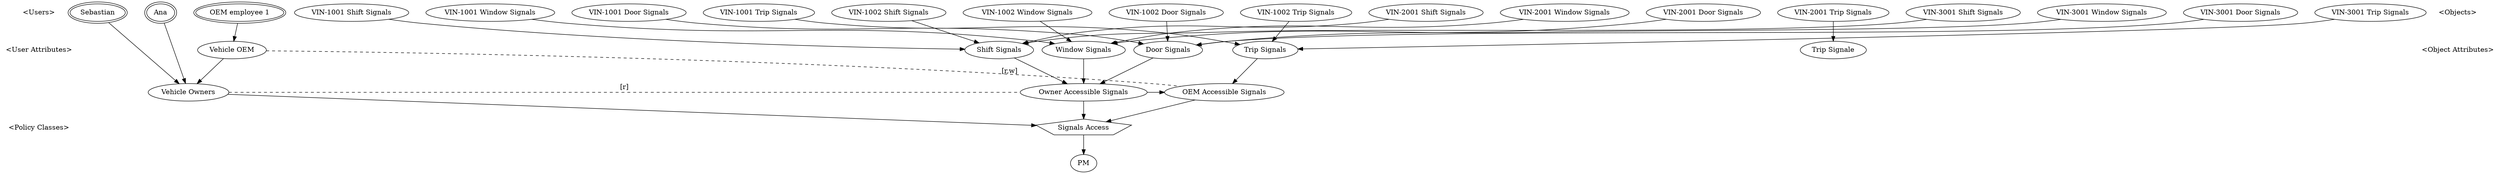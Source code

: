 strict digraph "Signals Access Policy" {
  node [shape=none]
  APC [label="",width=0,height=0];
  "<Users>"->"<User Attributes>" [arrowhead=none,style=invis];
  "<User Attributes>"->APC [arrowhead=none,style=invis];
  APC->"<Policy Classes>" [arrowhead=none,style=invis];
  node [shape=ellipse]
  Sebastian [peripheries=2];  Ana [peripheries=2];  "OEM employee 1" [peripheries=2];
  "VIN-1001 Shift Signals";  "VIN-1001 Window Signals";  "VIN-1001 Door Signals";  "VIN-1001 Trip Signals";  "VIN-1002 Shift Signals";  "VIN-1002 Window Signals";  "VIN-1002 Door Signals";  "VIN-1002 Trip Signals";  "VIN-2001 Shift Signals";  "VIN-2001 Window Signals";  "VIN-2001 Door Signals";  "VIN-2001 Trip Signals";  "VIN-3001 Shift Signals";  "VIN-3001 Window Signals";  "VIN-3001 Door Signals";  "VIN-3001 Trip Signals";
  Sebastian -> "Vehicle Owners";
  Ana -> "Vehicle Owners";
  "OEM employee 1" -> "Vehicle OEM";
  "VIN-1001 Shift Signals" -> "Shift Signals";
  "VIN-1001 Window Signals" -> "Window Signals";
  "VIN-1001 Door Signals" -> "Door Signals";
  "VIN-1001 Trip Signals" -> "Trip Signals";
  "VIN-1002 Shift Signals" -> "Shift Signals";
  "VIN-1002 Window Signals" -> "Window Signals";
  "VIN-1002 Door Signals" -> "Door Signals";
  "VIN-1002 Trip Signals" -> "Trip Signals";
  "VIN-2001 Shift Signals" -> "Shift Signals";
  "VIN-2001 Window Signals" -> "Window Signals";
  "VIN-2001 Door Signals" -> "Door Signals";
  "VIN-2001 Trip Signals" -> "Trip Signale";
  "VIN-3001 Shift Signals" -> "Shift Signals";
  "VIN-3001 Window Signals" -> "Window Signals";
  "VIN-3001 Door Signals" -> "Door Signals";
  "VIN-3001 Trip Signals" -> "Trip Signals";
  "Vehicle OEM" -> "Vehicle Owners";
  "Trip Signals" -> "OEM Accessible Signals";
  "Window Signals" -> "Owner Accessible Signals";
  "Door Signals" -> "Owner Accessible Signals";
  "Shift Signals" -> "Owner Accessible Signals";
  "Owner Accessible Signals" -> "OEM Accessible Signals";
  "Vehicle Owners" -> "Signals Access";
  "OEM Accessible Signals" -> "Signals Access";
  "Owner Accessible Signals" -> "Signals Access";
  "Signals Access" -> PM;
  "Vehicle Owners" -> "Owner Accessible Signals" [constraint=false,label="[r]",style=dashed,arrowhead=none];
  "Vehicle OEM" -> "OEM Accessible Signals" [constraint=false,label="[r,w]",style=dashed,arrowhead=none];
  { rank=same; Sebastian Ana "OEM employee 1" "VIN-1001 Shift Signals" "VIN-1001 Window Signals" "VIN-1001 Door Signals" "VIN-1001 Trip Signals" "VIN-1002 Shift Signals" "VIN-1002 Window Signals" "VIN-1002 Door Signals" "VIN-1002 Trip Signals" "VIN-2001 Shift Signals" "VIN-2001 Window Signals" "VIN-2001 Door Signals" "VIN-2001 Trip Signals" "VIN-3001 Shift Signals" "VIN-3001 Window Signals" "VIN-3001 Door Signals" "VIN-3001 Trip Signals" }
  { rank=same; "Vehicle OEM" "Shift Signals" "Window Signals" "Door Signals" "Trip Signals" "Shift Signals" "Window Signals" "Door Signals" "Trip Signals" "Shift Signals" "Window Signals" "Door Signals" "Trip Signale" "Shift Signals" "Window Signals" "Door Signals" "Trip Signals" }
  { rank=same; "Vehicle Owners" "Owner Accessible Signals" "OEM Accessible Signals" }
  subgraph user_dag {
    subgraph u_nodes {
      Sebastian; Ana; "OEM employee 1"; 
      Sebastian->Ana->"OEM employee 1" [style=invis];
    }
    subgraph ua_nodes {
      "Vehicle Owners"; "Vehicle OEM"; 
    }
  }
  subgraph object_dag {
    subgraph o_nodes {
      "VIN-1001 Shift Signals"; "VIN-1001 Window Signals"; "VIN-1001 Door Signals"; "VIN-1001 Trip Signals"; "VIN-1002 Shift Signals"; "VIN-1002 Window Signals"; "VIN-1002 Door Signals"; "VIN-1002 Trip Signals"; "VIN-2001 Shift Signals"; "VIN-2001 Window Signals"; "VIN-2001 Door Signals"; "VIN-2001 Trip Signals"; "VIN-3001 Shift Signals"; "VIN-3001 Window Signals"; "VIN-3001 Door Signals"; "VIN-3001 Trip Signals"; 
      "VIN-1001 Shift Signals"->"VIN-1001 Window Signals"->"VIN-1001 Door Signals"->"VIN-1001 Trip Signals"->"VIN-1002 Shift Signals"->"VIN-1002 Window Signals"->"VIN-1002 Door Signals"->"VIN-1002 Trip Signals"->"VIN-2001 Shift Signals"->"VIN-2001 Window Signals"->"VIN-2001 Door Signals"->"VIN-2001 Trip Signals"->"VIN-3001 Shift Signals"->"VIN-3001 Window Signals"->"VIN-3001 Door Signals"->"VIN-3001 Trip Signals" [style=invis];
    }
    subgraph oa_nodes {
      "Trip Signals"; "Window Signals"; "Door Signals"; "Shift Signals"; "Owner Accessible Signals"; "OEM Accessible Signals"; 
    }
  }
  subgraph pc_nodes {
    "Signals Access" [shape=polygon,sides=5];
  }
  node [shape=none]
  "<Objects>"->"<Object Attributes>" [arrowhead=none,style=invis]
}
